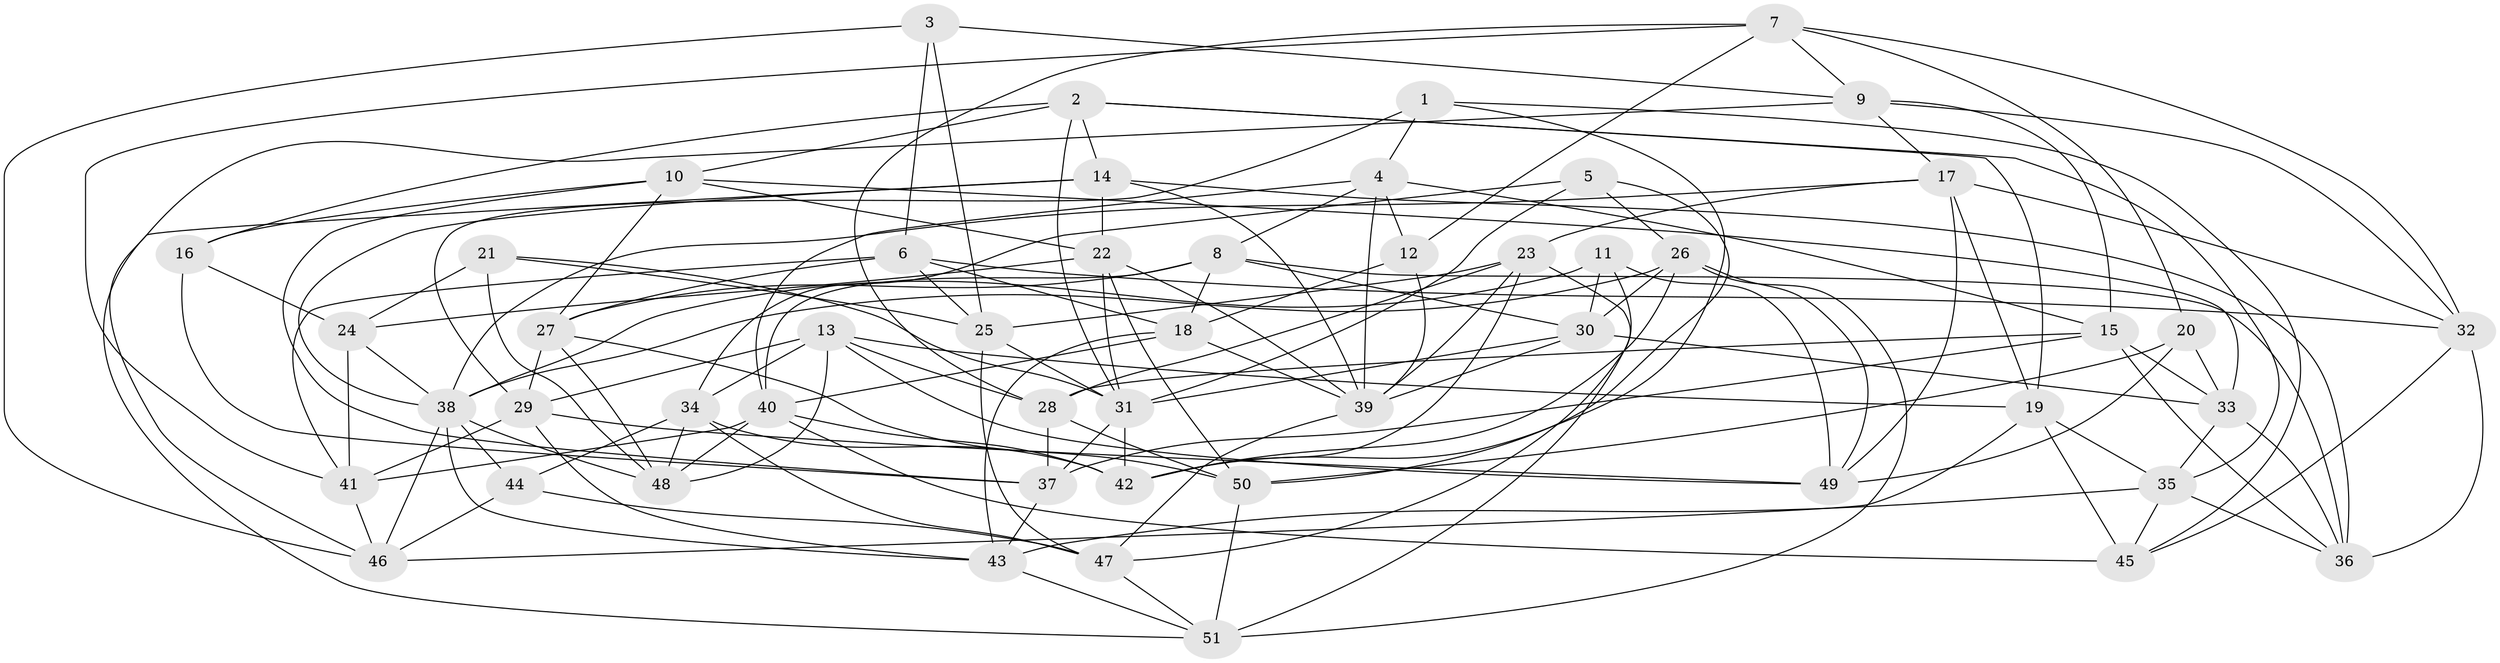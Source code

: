 // original degree distribution, {4: 1.0}
// Generated by graph-tools (version 1.1) at 2025/50/03/09/25 03:50:43]
// undirected, 51 vertices, 147 edges
graph export_dot {
graph [start="1"]
  node [color=gray90,style=filled];
  1;
  2;
  3;
  4;
  5;
  6;
  7;
  8;
  9;
  10;
  11;
  12;
  13;
  14;
  15;
  16;
  17;
  18;
  19;
  20;
  21;
  22;
  23;
  24;
  25;
  26;
  27;
  28;
  29;
  30;
  31;
  32;
  33;
  34;
  35;
  36;
  37;
  38;
  39;
  40;
  41;
  42;
  43;
  44;
  45;
  46;
  47;
  48;
  49;
  50;
  51;
  1 -- 4 [weight=1.0];
  1 -- 29 [weight=1.0];
  1 -- 42 [weight=1.0];
  1 -- 45 [weight=1.0];
  2 -- 10 [weight=1.0];
  2 -- 14 [weight=1.0];
  2 -- 16 [weight=1.0];
  2 -- 19 [weight=1.0];
  2 -- 31 [weight=1.0];
  2 -- 35 [weight=1.0];
  3 -- 6 [weight=1.0];
  3 -- 9 [weight=1.0];
  3 -- 25 [weight=1.0];
  3 -- 46 [weight=1.0];
  4 -- 8 [weight=1.0];
  4 -- 12 [weight=1.0];
  4 -- 15 [weight=1.0];
  4 -- 39 [weight=1.0];
  4 -- 40 [weight=1.0];
  5 -- 26 [weight=1.0];
  5 -- 31 [weight=1.0];
  5 -- 34 [weight=1.0];
  5 -- 50 [weight=1.0];
  6 -- 18 [weight=1.0];
  6 -- 25 [weight=1.0];
  6 -- 27 [weight=1.0];
  6 -- 32 [weight=1.0];
  6 -- 41 [weight=1.0];
  7 -- 9 [weight=1.0];
  7 -- 12 [weight=1.0];
  7 -- 20 [weight=1.0];
  7 -- 28 [weight=1.0];
  7 -- 32 [weight=1.0];
  7 -- 41 [weight=1.0];
  8 -- 18 [weight=1.0];
  8 -- 27 [weight=1.0];
  8 -- 30 [weight=1.0];
  8 -- 36 [weight=1.0];
  8 -- 40 [weight=1.0];
  9 -- 15 [weight=1.0];
  9 -- 17 [weight=1.0];
  9 -- 32 [weight=1.0];
  9 -- 46 [weight=1.0];
  10 -- 16 [weight=1.0];
  10 -- 22 [weight=1.0];
  10 -- 27 [weight=1.0];
  10 -- 33 [weight=1.0];
  10 -- 37 [weight=1.0];
  11 -- 30 [weight=1.0];
  11 -- 38 [weight=1.0];
  11 -- 47 [weight=1.0];
  11 -- 49 [weight=1.0];
  12 -- 18 [weight=1.0];
  12 -- 39 [weight=1.0];
  13 -- 19 [weight=1.0];
  13 -- 28 [weight=1.0];
  13 -- 29 [weight=1.0];
  13 -- 34 [weight=1.0];
  13 -- 48 [weight=1.0];
  13 -- 49 [weight=1.0];
  14 -- 22 [weight=1.0];
  14 -- 36 [weight=1.0];
  14 -- 38 [weight=1.0];
  14 -- 39 [weight=1.0];
  14 -- 51 [weight=1.0];
  15 -- 28 [weight=1.0];
  15 -- 33 [weight=1.0];
  15 -- 36 [weight=1.0];
  15 -- 37 [weight=1.0];
  16 -- 24 [weight=1.0];
  16 -- 37 [weight=1.0];
  17 -- 19 [weight=1.0];
  17 -- 23 [weight=1.0];
  17 -- 32 [weight=1.0];
  17 -- 38 [weight=1.0];
  17 -- 49 [weight=1.0];
  18 -- 39 [weight=1.0];
  18 -- 40 [weight=1.0];
  18 -- 43 [weight=1.0];
  19 -- 35 [weight=1.0];
  19 -- 45 [weight=1.0];
  19 -- 46 [weight=1.0];
  20 -- 33 [weight=1.0];
  20 -- 49 [weight=1.0];
  20 -- 50 [weight=1.0];
  21 -- 24 [weight=1.0];
  21 -- 25 [weight=1.0];
  21 -- 31 [weight=1.0];
  21 -- 48 [weight=1.0];
  22 -- 24 [weight=1.0];
  22 -- 31 [weight=1.0];
  22 -- 39 [weight=1.0];
  22 -- 50 [weight=1.0];
  23 -- 25 [weight=1.0];
  23 -- 28 [weight=1.0];
  23 -- 39 [weight=1.0];
  23 -- 42 [weight=1.0];
  23 -- 51 [weight=1.0];
  24 -- 38 [weight=2.0];
  24 -- 41 [weight=1.0];
  25 -- 31 [weight=1.0];
  25 -- 47 [weight=1.0];
  26 -- 30 [weight=1.0];
  26 -- 38 [weight=1.0];
  26 -- 42 [weight=1.0];
  26 -- 49 [weight=1.0];
  26 -- 51 [weight=1.0];
  27 -- 29 [weight=1.0];
  27 -- 48 [weight=1.0];
  27 -- 50 [weight=1.0];
  28 -- 37 [weight=1.0];
  28 -- 50 [weight=1.0];
  29 -- 41 [weight=1.0];
  29 -- 43 [weight=1.0];
  29 -- 49 [weight=1.0];
  30 -- 31 [weight=1.0];
  30 -- 33 [weight=1.0];
  30 -- 39 [weight=1.0];
  31 -- 37 [weight=1.0];
  31 -- 42 [weight=1.0];
  32 -- 36 [weight=1.0];
  32 -- 45 [weight=1.0];
  33 -- 35 [weight=1.0];
  33 -- 36 [weight=1.0];
  34 -- 42 [weight=1.0];
  34 -- 44 [weight=1.0];
  34 -- 47 [weight=1.0];
  34 -- 48 [weight=1.0];
  35 -- 36 [weight=1.0];
  35 -- 43 [weight=1.0];
  35 -- 45 [weight=1.0];
  37 -- 43 [weight=1.0];
  38 -- 43 [weight=1.0];
  38 -- 44 [weight=1.0];
  38 -- 46 [weight=1.0];
  38 -- 48 [weight=1.0];
  39 -- 47 [weight=1.0];
  40 -- 41 [weight=1.0];
  40 -- 42 [weight=1.0];
  40 -- 45 [weight=2.0];
  40 -- 48 [weight=1.0];
  41 -- 46 [weight=1.0];
  43 -- 51 [weight=1.0];
  44 -- 46 [weight=1.0];
  44 -- 47 [weight=1.0];
  47 -- 51 [weight=1.0];
  50 -- 51 [weight=1.0];
}
